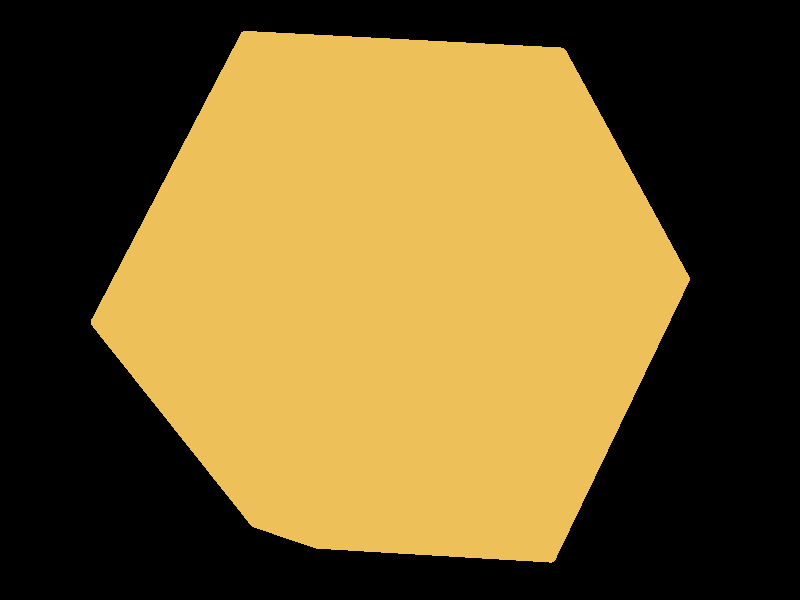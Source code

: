 #include "colors.inc"

camera {
 location <4, 4, -13>
 look_at 0
 angle 20
}

light_source { <-1, 8, -15> White }

#declare frame_w = 0.03;
#declare frame_t = texture {
 pigment { color CoolCopper }
 finish { ambient .2 diffuse 0.8 specular 1 }
}

#declare body_t = texture { 
 pigment { color CoolCopper filter 0.6 }
}

#declare Phi = (1 + sqrt(5)) / 2;
#declare Edge = 2;
#declare NPt = 12;

#declare Points = array[NPt] {
 <0, 1, Phi>,
 <0, 1, -Phi>,
 <0, -1, Phi>,
 <0, -1, -Phi>,
 <1, Phi, 0>,
 <-1, Phi, 0>,
 <1, -Phi, 0>,
 <-1, -Phi, 0>,
 <Phi, 0, 1>,
 <Phi, 0, -1>,
 <-Phi, 0, 1>,
 <-Phi, 0, -1>,
}

#declare NPl = 20;
#declare Planes = array[NPl];
#declare PlanesFound = 0;

union {
 #declare I = 0;
 #while (I < NPt)

  sphere { Points[I], frame_w }

  #local J = 0;
  #while (J < I)
   #if (vlength(Points[I] - Points[J]) = Edge)
    cylinder { Points[I], Points[J], frame_w }

    #local K = J + 1;
    #while (K < NPt)

     #if ((PlanesFound < NPl) & (K != I) & (vlength(Points[K] - Points[I]) = Edge) & (vlength(Points[K] - Points[J]) = Edge))

      #debug concat("Found plane at ", str(I, 2, 0), ", ", str(J, 2, 0), ", ", str(K, 2, 0), "\n")
      #local P = vnormalize(vcross(Points[J] - Points[I], Points[K] - Points[I]));
      #local Plane = P / vdot(P, Points[I]);

      #local L = 0;
      #local Unique = 1;
      #while (L < PlanesFound)

       #if (vlength(Planes[L] - Plane) = 0) #local Unique = 0; #end
       #local L = L + 1;
      #end

      #if (Unique)

       #declare Planes[PlanesFound] = Plane;
       #declare PlanesFound = PlanesFound + 1;
      #end
     #end
     #local K = K + 1;
    #end

   #end
   #local J  = J + 1;
  #end

  #declare I = I + 1;
 #end

 texture { frame_t }
}

intersection {

 #declare I = 0;
 #while (I < PlanesFound)

  plane { Planes[I], 1 / vlength(Planes[I]) }
  #declare I = I + 1;
 #end

 texture { body_t }
}
